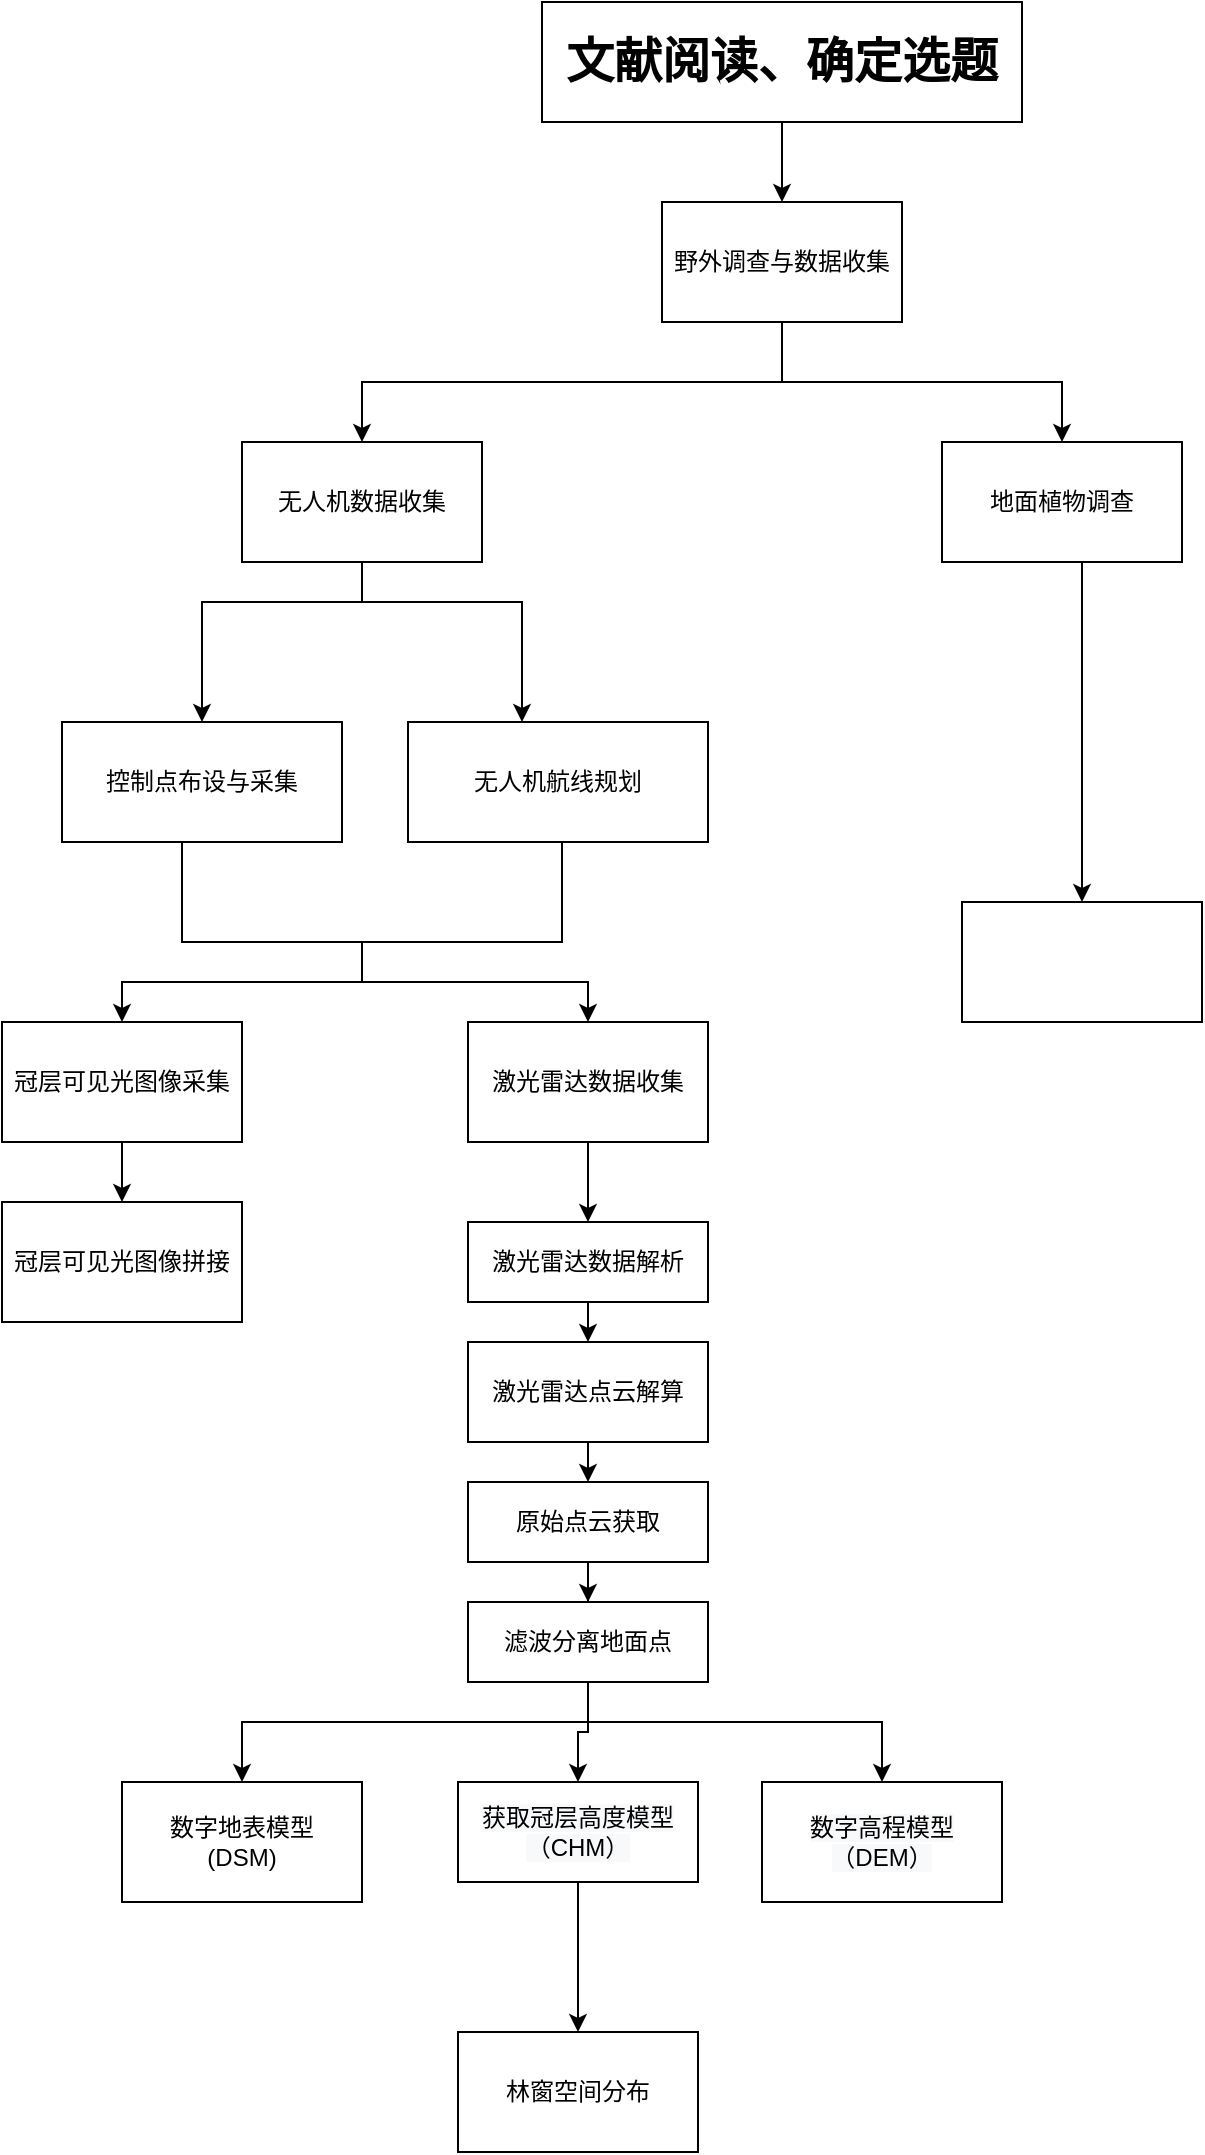 <mxfile version="17.4.1" type="github" pages="2">
  <diagram id="Z73tbLHPOR8Vc6FfW8Ey" name="Page-1">
    <mxGraphModel dx="1008" dy="535" grid="1" gridSize="10" guides="1" tooltips="1" connect="1" arrows="1" fold="1" page="1" pageScale="1" pageWidth="827" pageHeight="1169" math="0" shadow="0">
      <root>
        <mxCell id="0" />
        <mxCell id="1" parent="0" />
        <mxCell id="7_Mu6DJWakp7cGuOH3Pt-7" value="" style="edgeStyle=orthogonalEdgeStyle;rounded=0;orthogonalLoop=1;jettySize=auto;html=1;" edge="1" parent="1" source="YBqNEY8ZDZaAP4jk9qvA-1" target="7_Mu6DJWakp7cGuOH3Pt-6">
          <mxGeometry relative="1" as="geometry" />
        </mxCell>
        <mxCell id="YBqNEY8ZDZaAP4jk9qvA-1" value="&lt;h1&gt;&lt;font face=&quot;宋体&quot;&gt;文献阅读、确定选题&lt;/font&gt;&lt;/h1&gt;" style="rounded=0;whiteSpace=wrap;html=1;" parent="1" vertex="1">
          <mxGeometry x="330" y="30" width="240" height="60" as="geometry" />
        </mxCell>
        <mxCell id="7_Mu6DJWakp7cGuOH3Pt-18" style="edgeStyle=orthogonalEdgeStyle;rounded=0;orthogonalLoop=1;jettySize=auto;html=1;exitX=0.5;exitY=1;exitDx=0;exitDy=0;" edge="1" parent="1" source="7_Mu6DJWakp7cGuOH3Pt-6" target="7_Mu6DJWakp7cGuOH3Pt-10">
          <mxGeometry relative="1" as="geometry" />
        </mxCell>
        <mxCell id="7_Mu6DJWakp7cGuOH3Pt-19" style="edgeStyle=orthogonalEdgeStyle;rounded=0;orthogonalLoop=1;jettySize=auto;html=1;exitX=0.5;exitY=1;exitDx=0;exitDy=0;entryX=0.5;entryY=0;entryDx=0;entryDy=0;" edge="1" parent="1" source="7_Mu6DJWakp7cGuOH3Pt-6" target="7_Mu6DJWakp7cGuOH3Pt-16">
          <mxGeometry relative="1" as="geometry" />
        </mxCell>
        <mxCell id="7_Mu6DJWakp7cGuOH3Pt-6" value="野外调查与数据收集" style="whiteSpace=wrap;html=1;rounded=0;" vertex="1" parent="1">
          <mxGeometry x="390" y="130" width="120" height="60" as="geometry" />
        </mxCell>
        <mxCell id="7_Mu6DJWakp7cGuOH3Pt-13" value="" style="edgeStyle=orthogonalEdgeStyle;rounded=0;orthogonalLoop=1;jettySize=auto;html=1;" edge="1" parent="1" source="7_Mu6DJWakp7cGuOH3Pt-10" target="7_Mu6DJWakp7cGuOH3Pt-12">
          <mxGeometry relative="1" as="geometry">
            <Array as="points">
              <mxPoint x="600" y="450" />
            </Array>
          </mxGeometry>
        </mxCell>
        <mxCell id="7_Mu6DJWakp7cGuOH3Pt-10" value="地面植物调查" style="whiteSpace=wrap;html=1;rounded=0;" vertex="1" parent="1">
          <mxGeometry x="530" y="250" width="120" height="60" as="geometry" />
        </mxCell>
        <mxCell id="7_Mu6DJWakp7cGuOH3Pt-12" value="" style="whiteSpace=wrap;html=1;rounded=0;shadow=0;" vertex="1" parent="1">
          <mxGeometry x="540" y="480" width="120" height="60" as="geometry" />
        </mxCell>
        <mxCell id="7_Mu6DJWakp7cGuOH3Pt-16" value="无人机数据收集" style="rounded=0;whiteSpace=wrap;html=1;" vertex="1" parent="1">
          <mxGeometry x="180" y="250" width="120" height="60" as="geometry" />
        </mxCell>
        <mxCell id="7_Mu6DJWakp7cGuOH3Pt-26" style="edgeStyle=orthogonalEdgeStyle;rounded=0;orthogonalLoop=1;jettySize=auto;html=1;exitX=0.5;exitY=1;exitDx=0;exitDy=0;" edge="1" parent="1" source="7_Mu6DJWakp7cGuOH3Pt-16" target="7_Mu6DJWakp7cGuOH3Pt-30">
          <mxGeometry relative="1" as="geometry">
            <mxPoint x="460" y="450" as="targetPoint" />
            <mxPoint x="240" y="390" as="sourcePoint" />
            <Array as="points">
              <mxPoint x="240" y="330" />
              <mxPoint x="320" y="330" />
            </Array>
          </mxGeometry>
        </mxCell>
        <mxCell id="7_Mu6DJWakp7cGuOH3Pt-27" style="edgeStyle=orthogonalEdgeStyle;rounded=0;orthogonalLoop=1;jettySize=auto;html=1;exitX=0.5;exitY=1;exitDx=0;exitDy=0;entryX=0.5;entryY=0;entryDx=0;entryDy=0;" edge="1" parent="1" source="7_Mu6DJWakp7cGuOH3Pt-16" target="7_Mu6DJWakp7cGuOH3Pt-29">
          <mxGeometry relative="1" as="geometry">
            <mxPoint x="30" y="450" as="targetPoint" />
            <mxPoint x="240" y="390" as="sourcePoint" />
            <Array as="points">
              <mxPoint x="240" y="330" />
              <mxPoint x="160" y="330" />
              <mxPoint x="160" y="390" />
            </Array>
          </mxGeometry>
        </mxCell>
        <mxCell id="7_Mu6DJWakp7cGuOH3Pt-52" style="edgeStyle=orthogonalEdgeStyle;rounded=0;orthogonalLoop=1;jettySize=auto;html=1;exitX=0.5;exitY=1;exitDx=0;exitDy=0;entryX=0.5;entryY=0;entryDx=0;entryDy=0;" edge="1" parent="1" source="7_Mu6DJWakp7cGuOH3Pt-29" target="7_Mu6DJWakp7cGuOH3Pt-48">
          <mxGeometry relative="1" as="geometry">
            <Array as="points">
              <mxPoint x="150" y="500" />
              <mxPoint x="240" y="500" />
              <mxPoint x="240" y="520" />
              <mxPoint x="120" y="520" />
            </Array>
          </mxGeometry>
        </mxCell>
        <mxCell id="7_Mu6DJWakp7cGuOH3Pt-29" value="控制点布设与采集" style="rounded=0;whiteSpace=wrap;html=1;" vertex="1" parent="1">
          <mxGeometry x="90" y="390" width="140" height="60" as="geometry" />
        </mxCell>
        <mxCell id="7_Mu6DJWakp7cGuOH3Pt-54" style="edgeStyle=orthogonalEdgeStyle;rounded=0;orthogonalLoop=1;jettySize=auto;html=1;exitX=0.5;exitY=1;exitDx=0;exitDy=0;entryX=0.5;entryY=0;entryDx=0;entryDy=0;" edge="1" parent="1" source="7_Mu6DJWakp7cGuOH3Pt-30" target="7_Mu6DJWakp7cGuOH3Pt-57">
          <mxGeometry relative="1" as="geometry">
            <mxPoint x="310" y="550" as="targetPoint" />
            <Array as="points">
              <mxPoint x="340" y="500" />
              <mxPoint x="240" y="500" />
              <mxPoint x="240" y="520" />
              <mxPoint x="353" y="520" />
            </Array>
          </mxGeometry>
        </mxCell>
        <mxCell id="7_Mu6DJWakp7cGuOH3Pt-30" value="无人机航线规划" style="rounded=0;whiteSpace=wrap;html=1;" vertex="1" parent="1">
          <mxGeometry x="263" y="390" width="150" height="60" as="geometry" />
        </mxCell>
        <mxCell id="7_Mu6DJWakp7cGuOH3Pt-95" value="" style="edgeStyle=orthogonalEdgeStyle;rounded=0;orthogonalLoop=1;jettySize=auto;html=1;" edge="1" parent="1" source="7_Mu6DJWakp7cGuOH3Pt-48" target="7_Mu6DJWakp7cGuOH3Pt-94">
          <mxGeometry relative="1" as="geometry" />
        </mxCell>
        <mxCell id="7_Mu6DJWakp7cGuOH3Pt-48" value="冠层可见光图像采集" style="rounded=0;whiteSpace=wrap;html=1;shadow=0;" vertex="1" parent="1">
          <mxGeometry x="60" y="540" width="120" height="60" as="geometry" />
        </mxCell>
        <mxCell id="7_Mu6DJWakp7cGuOH3Pt-84" style="edgeStyle=orthogonalEdgeStyle;rounded=0;orthogonalLoop=1;jettySize=auto;html=1;entryX=0.5;entryY=0;entryDx=0;entryDy=0;" edge="1" parent="1" source="7_Mu6DJWakp7cGuOH3Pt-57" target="7_Mu6DJWakp7cGuOH3Pt-58">
          <mxGeometry relative="1" as="geometry" />
        </mxCell>
        <mxCell id="7_Mu6DJWakp7cGuOH3Pt-57" value="激光雷达数据收集" style="rounded=0;whiteSpace=wrap;html=1;shadow=0;" vertex="1" parent="1">
          <mxGeometry x="293" y="540" width="120" height="60" as="geometry" />
        </mxCell>
        <mxCell id="7_Mu6DJWakp7cGuOH3Pt-61" value="" style="edgeStyle=orthogonalEdgeStyle;rounded=0;orthogonalLoop=1;jettySize=auto;html=1;exitX=0.5;exitY=1;exitDx=0;exitDy=0;entryX=0.5;entryY=0;entryDx=0;entryDy=0;" edge="1" parent="1" source="7_Mu6DJWakp7cGuOH3Pt-58" target="7_Mu6DJWakp7cGuOH3Pt-60">
          <mxGeometry relative="1" as="geometry">
            <mxPoint x="445.0" y="610" as="sourcePoint" />
            <mxPoint x="440" y="660" as="targetPoint" />
          </mxGeometry>
        </mxCell>
        <mxCell id="7_Mu6DJWakp7cGuOH3Pt-58" value="激光雷达数据解析" style="rounded=0;whiteSpace=wrap;html=1;shadow=0;" vertex="1" parent="1">
          <mxGeometry x="293" y="640" width="120" height="40" as="geometry" />
        </mxCell>
        <mxCell id="7_Mu6DJWakp7cGuOH3Pt-96" style="edgeStyle=orthogonalEdgeStyle;rounded=0;orthogonalLoop=1;jettySize=auto;html=1;entryX=0.5;entryY=0;entryDx=0;entryDy=0;" edge="1" parent="1" source="7_Mu6DJWakp7cGuOH3Pt-60" target="7_Mu6DJWakp7cGuOH3Pt-70">
          <mxGeometry relative="1" as="geometry">
            <Array as="points">
              <mxPoint x="353" y="760" />
              <mxPoint x="353" y="760" />
            </Array>
          </mxGeometry>
        </mxCell>
        <mxCell id="7_Mu6DJWakp7cGuOH3Pt-60" value="激光雷达点云解算" style="rounded=0;whiteSpace=wrap;html=1;shadow=0;" vertex="1" parent="1">
          <mxGeometry x="293" y="700" width="120" height="50" as="geometry" />
        </mxCell>
        <mxCell id="7_Mu6DJWakp7cGuOH3Pt-64" value="&#xa;&#xa;&lt;span style=&quot;color: rgb(0, 0, 0); font-family: helvetica; font-size: 12px; font-style: normal; font-weight: 400; letter-spacing: normal; text-align: center; text-indent: 0px; text-transform: none; word-spacing: 0px; background-color: rgb(248, 249, 250); display: inline; float: none;&quot;&gt;数字高程模型&lt;/span&gt;&lt;br style=&quot;color: rgb(0, 0, 0); font-family: helvetica; font-size: 12px; font-style: normal; font-weight: 400; letter-spacing: normal; text-align: center; text-indent: 0px; text-transform: none; word-spacing: 0px; background-color: rgb(248, 249, 250);&quot;&gt;&lt;span style=&quot;color: rgb(0, 0, 0); font-family: helvetica; font-size: 12px; font-style: normal; font-weight: 400; letter-spacing: normal; text-align: center; text-indent: 0px; text-transform: none; word-spacing: 0px; background-color: rgb(248, 249, 250); display: inline; float: none;&quot;&gt;（DEM）&lt;/span&gt;&#xa;&#xa;" style="rounded=0;whiteSpace=wrap;html=1;shadow=0;" vertex="1" parent="1">
          <mxGeometry x="440" y="920" width="120" height="60" as="geometry" />
        </mxCell>
        <mxCell id="7_Mu6DJWakp7cGuOH3Pt-97" style="edgeStyle=orthogonalEdgeStyle;rounded=0;orthogonalLoop=1;jettySize=auto;html=1;entryX=0.5;entryY=0;entryDx=0;entryDy=0;" edge="1" parent="1" source="7_Mu6DJWakp7cGuOH3Pt-70" target="7_Mu6DJWakp7cGuOH3Pt-73">
          <mxGeometry relative="1" as="geometry" />
        </mxCell>
        <mxCell id="7_Mu6DJWakp7cGuOH3Pt-70" value="原始点云获取" style="rounded=0;whiteSpace=wrap;html=1;shadow=0;" vertex="1" parent="1">
          <mxGeometry x="293" y="770" width="120" height="40" as="geometry" />
        </mxCell>
        <mxCell id="7_Mu6DJWakp7cGuOH3Pt-87" style="edgeStyle=orthogonalEdgeStyle;rounded=0;orthogonalLoop=1;jettySize=auto;html=1;exitX=0.5;exitY=1;exitDx=0;exitDy=0;entryX=0.5;entryY=0;entryDx=0;entryDy=0;" edge="1" parent="1" source="7_Mu6DJWakp7cGuOH3Pt-73" target="7_Mu6DJWakp7cGuOH3Pt-78">
          <mxGeometry relative="1" as="geometry">
            <Array as="points">
              <mxPoint x="353" y="890" />
              <mxPoint x="180" y="890" />
            </Array>
          </mxGeometry>
        </mxCell>
        <mxCell id="7_Mu6DJWakp7cGuOH3Pt-89" style="edgeStyle=orthogonalEdgeStyle;rounded=0;orthogonalLoop=1;jettySize=auto;html=1;exitX=0.5;exitY=1;exitDx=0;exitDy=0;entryX=0.5;entryY=0;entryDx=0;entryDy=0;" edge="1" parent="1" source="7_Mu6DJWakp7cGuOH3Pt-73" target="7_Mu6DJWakp7cGuOH3Pt-64">
          <mxGeometry relative="1" as="geometry">
            <mxPoint x="500" y="970" as="targetPoint" />
            <Array as="points">
              <mxPoint x="353" y="890" />
              <mxPoint x="500" y="890" />
            </Array>
          </mxGeometry>
        </mxCell>
        <mxCell id="7_Mu6DJWakp7cGuOH3Pt-91" style="edgeStyle=orthogonalEdgeStyle;rounded=0;orthogonalLoop=1;jettySize=auto;html=1;exitX=0.5;exitY=1;exitDx=0;exitDy=0;entryX=0.5;entryY=0;entryDx=0;entryDy=0;" edge="1" parent="1" source="7_Mu6DJWakp7cGuOH3Pt-73" target="7_Mu6DJWakp7cGuOH3Pt-82">
          <mxGeometry relative="1" as="geometry" />
        </mxCell>
        <mxCell id="7_Mu6DJWakp7cGuOH3Pt-73" value="滤波分离地面点" style="rounded=0;whiteSpace=wrap;html=1;shadow=0;" vertex="1" parent="1">
          <mxGeometry x="293" y="830" width="120" height="40" as="geometry" />
        </mxCell>
        <mxCell id="7_Mu6DJWakp7cGuOH3Pt-78" value="数字地表模型&lt;br&gt;(DSM)" style="rounded=0;whiteSpace=wrap;html=1;shadow=0;" vertex="1" parent="1">
          <mxGeometry x="120.0" y="920" width="120" height="60" as="geometry" />
        </mxCell>
        <mxCell id="7_Mu6DJWakp7cGuOH3Pt-93" value="" style="edgeStyle=orthogonalEdgeStyle;rounded=0;orthogonalLoop=1;jettySize=auto;html=1;" edge="1" parent="1" source="7_Mu6DJWakp7cGuOH3Pt-82" target="7_Mu6DJWakp7cGuOH3Pt-92">
          <mxGeometry relative="1" as="geometry" />
        </mxCell>
        <mxCell id="7_Mu6DJWakp7cGuOH3Pt-82" value="&#xa;&#xa;&lt;span style=&quot;color: rgb(0, 0, 0); font-family: helvetica; font-size: 12px; font-style: normal; font-weight: 400; letter-spacing: normal; text-align: center; text-indent: 0px; text-transform: none; word-spacing: 0px; background-color: rgb(248, 249, 250); display: inline; float: none;&quot;&gt;获取冠层高度模型（CHM）&lt;/span&gt;&#xa;&#xa;" style="rounded=0;whiteSpace=wrap;html=1;shadow=0;" vertex="1" parent="1">
          <mxGeometry x="288" y="920" width="120" height="50" as="geometry" />
        </mxCell>
        <mxCell id="7_Mu6DJWakp7cGuOH3Pt-92" value="林窗空间分布" style="whiteSpace=wrap;html=1;rounded=0;shadow=0;" vertex="1" parent="1">
          <mxGeometry x="288" y="1045" width="120" height="60" as="geometry" />
        </mxCell>
        <mxCell id="7_Mu6DJWakp7cGuOH3Pt-94" value="冠层可见光图像拼接" style="rounded=0;whiteSpace=wrap;html=1;shadow=0;" vertex="1" parent="1">
          <mxGeometry x="60" y="630" width="120" height="60" as="geometry" />
        </mxCell>
      </root>
    </mxGraphModel>
  </diagram>
  <diagram id="TKM5LF63PqnuIIkuO-Xy" name="Page-2">
    <mxGraphModel dx="1210" dy="642" grid="1" gridSize="10" guides="1" tooltips="1" connect="1" arrows="1" fold="1" page="1" pageScale="1" pageWidth="827" pageHeight="1169" math="0" shadow="0">
      <root>
        <mxCell id="0" />
        <mxCell id="1" parent="0" />
      </root>
    </mxGraphModel>
  </diagram>
</mxfile>
